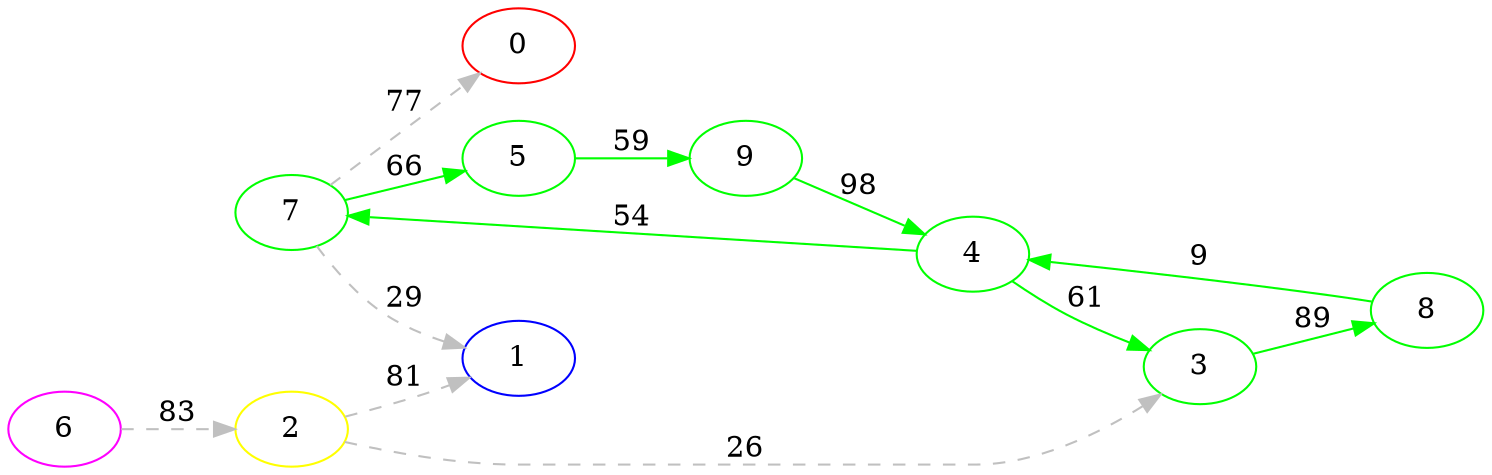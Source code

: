 digraph G {
ranksep = "equally";
rankdir = LR;
{rank = same; 0; };
{rank = same; 1; };
{rank = same; 2; };
{rank = same; 3; };
{rank = same; 8; };
{rank = same; 4; };
{rank = same; 7; };
{rank = same; 5; };
{rank = same; 9; };
{rank = same; };
{rank = same; 6; };
{rank = same; };
0 [color = "red"];
1 [color = "blue"];
9 [color = "green"];
5 [color = "green"];
7 [color = "green"];
4 [color = "green"];
8 [color = "green"];
3 [color = "green"];
2 [color = "yellow"];
6 [color = "magenta"];
0
1
2->3[label="26" color = "grey" style = "dashed"];
2->1[label="81" color = "grey" style = "dashed"];
3->8[label="89" color = "green"];
8->4[label="9" color = "green"];
4->7[label="54" color = "green"];
4->3[label="61" color = "green"];
7->5[label="66" color = "green"];
7->1[label="29" color = "grey" style = "dashed"];
7->0[label="77" color = "grey" style = "dashed"];
5->9[label="59" color = "green"];
9->4[label="98" color = "green"];
6->2[label="83" color = "grey" style = "dashed"];
}

